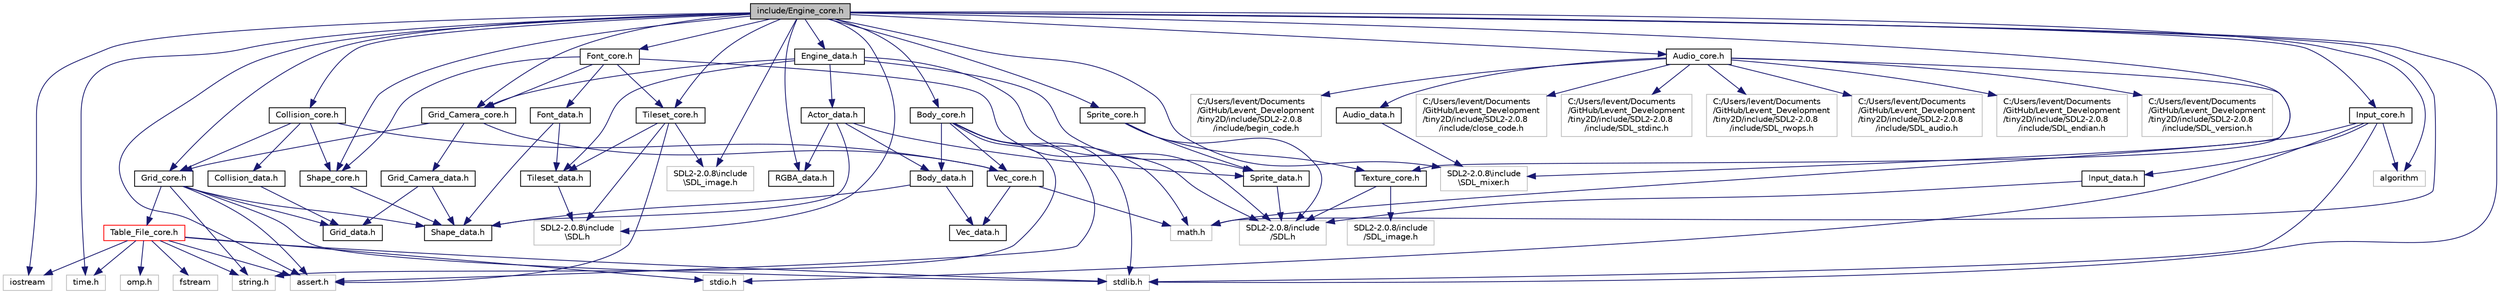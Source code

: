 digraph "include/Engine_core.h"
{
  edge [fontname="Helvetica",fontsize="10",labelfontname="Helvetica",labelfontsize="10"];
  node [fontname="Helvetica",fontsize="10",shape=record];
  Node0 [label="include/Engine_core.h",height=0.2,width=0.4,color="black", fillcolor="grey75", style="filled", fontcolor="black"];
  Node0 -> Node1 [color="midnightblue",fontsize="10",style="solid",fontname="Helvetica"];
  Node1 [label="iostream",height=0.2,width=0.4,color="grey75", fillcolor="white", style="filled"];
  Node0 -> Node2 [color="midnightblue",fontsize="10",style="solid",fontname="Helvetica"];
  Node2 [label="assert.h",height=0.2,width=0.4,color="grey75", fillcolor="white", style="filled"];
  Node0 -> Node3 [color="midnightblue",fontsize="10",style="solid",fontname="Helvetica"];
  Node3 [label="time.h",height=0.2,width=0.4,color="grey75", fillcolor="white", style="filled"];
  Node0 -> Node4 [color="midnightblue",fontsize="10",style="solid",fontname="Helvetica"];
  Node4 [label="SDL2-2.0.8\\include\l\\SDL.h",height=0.2,width=0.4,color="grey75", fillcolor="white", style="filled"];
  Node0 -> Node5 [color="midnightblue",fontsize="10",style="solid",fontname="Helvetica"];
  Node5 [label="SDL2-2.0.8\\include\l\\SDL_image.h",height=0.2,width=0.4,color="grey75", fillcolor="white", style="filled"];
  Node0 -> Node6 [color="midnightblue",fontsize="10",style="solid",fontname="Helvetica"];
  Node6 [label="SDL2-2.0.8\\include\l\\SDL_mixer.h",height=0.2,width=0.4,color="grey75", fillcolor="white", style="filled"];
  Node0 -> Node7 [color="midnightblue",fontsize="10",style="solid",fontname="Helvetica"];
  Node7 [label="Engine_data.h",height=0.2,width=0.4,color="black", fillcolor="white", style="filled",URL="$_engine__data_8h.html"];
  Node7 -> Node8 [color="midnightblue",fontsize="10",style="solid",fontname="Helvetica"];
  Node8 [label="SDL2-2.0.8/include\l/SDL.h",height=0.2,width=0.4,color="grey75", fillcolor="white", style="filled"];
  Node7 -> Node9 [color="midnightblue",fontsize="10",style="solid",fontname="Helvetica"];
  Node9 [label="Tileset_data.h",height=0.2,width=0.4,color="black", fillcolor="white", style="filled",URL="$_tileset__data_8h.html"];
  Node9 -> Node4 [color="midnightblue",fontsize="10",style="solid",fontname="Helvetica"];
  Node7 -> Node10 [color="midnightblue",fontsize="10",style="solid",fontname="Helvetica"];
  Node10 [label="Sprite_data.h",height=0.2,width=0.4,color="black", fillcolor="white", style="filled",URL="$_sprite__data_8h.html"];
  Node10 -> Node8 [color="midnightblue",fontsize="10",style="solid",fontname="Helvetica"];
  Node7 -> Node11 [color="midnightblue",fontsize="10",style="solid",fontname="Helvetica"];
  Node11 [label="Grid_Camera_core.h",height=0.2,width=0.4,color="black", fillcolor="white", style="filled",URL="$_grid___camera__core_8h.html"];
  Node11 -> Node12 [color="midnightblue",fontsize="10",style="solid",fontname="Helvetica"];
  Node12 [label="Vec_core.h",height=0.2,width=0.4,color="black", fillcolor="white", style="filled",URL="$_vec__core_8h.html"];
  Node12 -> Node13 [color="midnightblue",fontsize="10",style="solid",fontname="Helvetica"];
  Node13 [label="Vec_data.h",height=0.2,width=0.4,color="black", fillcolor="white", style="filled",URL="$_vec__data_8h.html"];
  Node12 -> Node14 [color="midnightblue",fontsize="10",style="solid",fontname="Helvetica"];
  Node14 [label="math.h",height=0.2,width=0.4,color="grey75", fillcolor="white", style="filled"];
  Node11 -> Node15 [color="midnightblue",fontsize="10",style="solid",fontname="Helvetica"];
  Node15 [label="Grid_Camera_data.h",height=0.2,width=0.4,color="black", fillcolor="white", style="filled",URL="$_grid___camera__data_8h.html"];
  Node15 -> Node16 [color="midnightblue",fontsize="10",style="solid",fontname="Helvetica"];
  Node16 [label="Shape_data.h",height=0.2,width=0.4,color="black", fillcolor="white", style="filled",URL="$_shape__data_8h.html"];
  Node15 -> Node17 [color="midnightblue",fontsize="10",style="solid",fontname="Helvetica"];
  Node17 [label="Grid_data.h",height=0.2,width=0.4,color="black", fillcolor="white", style="filled",URL="$_grid__data_8h.html"];
  Node11 -> Node18 [color="midnightblue",fontsize="10",style="solid",fontname="Helvetica"];
  Node18 [label="Grid_core.h",height=0.2,width=0.4,color="black", fillcolor="white", style="filled",URL="$_grid__core_8h.html"];
  Node18 -> Node2 [color="midnightblue",fontsize="10",style="solid",fontname="Helvetica"];
  Node18 -> Node19 [color="midnightblue",fontsize="10",style="solid",fontname="Helvetica"];
  Node19 [label="stdlib.h",height=0.2,width=0.4,color="grey75", fillcolor="white", style="filled"];
  Node18 -> Node20 [color="midnightblue",fontsize="10",style="solid",fontname="Helvetica"];
  Node20 [label="string.h",height=0.2,width=0.4,color="grey75", fillcolor="white", style="filled"];
  Node18 -> Node17 [color="midnightblue",fontsize="10",style="solid",fontname="Helvetica"];
  Node18 -> Node21 [color="midnightblue",fontsize="10",style="solid",fontname="Helvetica"];
  Node21 [label="Table_File_core.h",height=0.2,width=0.4,color="red", fillcolor="white", style="filled",URL="$_table___file__core_8h.html"];
  Node21 -> Node22 [color="midnightblue",fontsize="10",style="solid",fontname="Helvetica"];
  Node22 [label="stdio.h",height=0.2,width=0.4,color="grey75", fillcolor="white", style="filled"];
  Node21 -> Node19 [color="midnightblue",fontsize="10",style="solid",fontname="Helvetica"];
  Node21 -> Node20 [color="midnightblue",fontsize="10",style="solid",fontname="Helvetica"];
  Node21 -> Node2 [color="midnightblue",fontsize="10",style="solid",fontname="Helvetica"];
  Node21 -> Node23 [color="midnightblue",fontsize="10",style="solid",fontname="Helvetica"];
  Node23 [label="omp.h",height=0.2,width=0.4,color="grey75", fillcolor="white", style="filled"];
  Node21 -> Node1 [color="midnightblue",fontsize="10",style="solid",fontname="Helvetica"];
  Node21 -> Node24 [color="midnightblue",fontsize="10",style="solid",fontname="Helvetica"];
  Node24 [label="fstream",height=0.2,width=0.4,color="grey75", fillcolor="white", style="filled"];
  Node21 -> Node3 [color="midnightblue",fontsize="10",style="solid",fontname="Helvetica"];
  Node18 -> Node16 [color="midnightblue",fontsize="10",style="solid",fontname="Helvetica"];
  Node7 -> Node28 [color="midnightblue",fontsize="10",style="solid",fontname="Helvetica"];
  Node28 [label="Actor_data.h",height=0.2,width=0.4,color="black", fillcolor="white", style="filled",URL="$_actor__data_8h.html"];
  Node28 -> Node16 [color="midnightblue",fontsize="10",style="solid",fontname="Helvetica"];
  Node28 -> Node10 [color="midnightblue",fontsize="10",style="solid",fontname="Helvetica"];
  Node28 -> Node29 [color="midnightblue",fontsize="10",style="solid",fontname="Helvetica"];
  Node29 [label="Body_data.h",height=0.2,width=0.4,color="black", fillcolor="white", style="filled",URL="$_body__data_8h.html"];
  Node29 -> Node16 [color="midnightblue",fontsize="10",style="solid",fontname="Helvetica"];
  Node29 -> Node13 [color="midnightblue",fontsize="10",style="solid",fontname="Helvetica"];
  Node28 -> Node30 [color="midnightblue",fontsize="10",style="solid",fontname="Helvetica"];
  Node30 [label="RGBA_data.h",height=0.2,width=0.4,color="black", fillcolor="white", style="filled",URL="$_r_g_b_a__data_8h.html"];
  Node0 -> Node31 [color="midnightblue",fontsize="10",style="solid",fontname="Helvetica"];
  Node31 [label="Audio_core.h",height=0.2,width=0.4,color="black", fillcolor="white", style="filled",URL="$_audio__core_8h.html"];
  Node31 -> Node6 [color="midnightblue",fontsize="10",style="solid",fontname="Helvetica"];
  Node31 -> Node32 [color="midnightblue",fontsize="10",style="solid",fontname="Helvetica"];
  Node32 [label="C:/Users/levent/Documents\l/GitHub/Levent_Development\l/tiny2D/include/SDL2-2.0.8\l/include/SDL_stdinc.h",height=0.2,width=0.4,color="grey75", fillcolor="white", style="filled"];
  Node31 -> Node33 [color="midnightblue",fontsize="10",style="solid",fontname="Helvetica"];
  Node33 [label="C:/Users/levent/Documents\l/GitHub/Levent_Development\l/tiny2D/include/SDL2-2.0.8\l/include/SDL_rwops.h",height=0.2,width=0.4,color="grey75", fillcolor="white", style="filled"];
  Node31 -> Node34 [color="midnightblue",fontsize="10",style="solid",fontname="Helvetica"];
  Node34 [label="C:/Users/levent/Documents\l/GitHub/Levent_Development\l/tiny2D/include/SDL2-2.0.8\l/include/SDL_audio.h",height=0.2,width=0.4,color="grey75", fillcolor="white", style="filled"];
  Node31 -> Node35 [color="midnightblue",fontsize="10",style="solid",fontname="Helvetica"];
  Node35 [label="C:/Users/levent/Documents\l/GitHub/Levent_Development\l/tiny2D/include/SDL2-2.0.8\l/include/SDL_endian.h",height=0.2,width=0.4,color="grey75", fillcolor="white", style="filled"];
  Node31 -> Node36 [color="midnightblue",fontsize="10",style="solid",fontname="Helvetica"];
  Node36 [label="C:/Users/levent/Documents\l/GitHub/Levent_Development\l/tiny2D/include/SDL2-2.0.8\l/include/SDL_version.h",height=0.2,width=0.4,color="grey75", fillcolor="white", style="filled"];
  Node31 -> Node37 [color="midnightblue",fontsize="10",style="solid",fontname="Helvetica"];
  Node37 [label="C:/Users/levent/Documents\l/GitHub/Levent_Development\l/tiny2D/include/SDL2-2.0.8\l/include/begin_code.h",height=0.2,width=0.4,color="grey75", fillcolor="white", style="filled"];
  Node31 -> Node38 [color="midnightblue",fontsize="10",style="solid",fontname="Helvetica"];
  Node38 [label="C:/Users/levent/Documents\l/GitHub/Levent_Development\l/tiny2D/include/SDL2-2.0.8\l/include/close_code.h",height=0.2,width=0.4,color="grey75", fillcolor="white", style="filled"];
  Node31 -> Node39 [color="midnightblue",fontsize="10",style="solid",fontname="Helvetica"];
  Node39 [label="Audio_data.h",height=0.2,width=0.4,color="black", fillcolor="white", style="filled",URL="$_audio__data_8h.html"];
  Node39 -> Node6 [color="midnightblue",fontsize="10",style="solid",fontname="Helvetica"];
  Node0 -> Node40 [color="midnightblue",fontsize="10",style="solid",fontname="Helvetica"];
  Node40 [label="Texture_core.h",height=0.2,width=0.4,color="black", fillcolor="white", style="filled",URL="$_texture__core_8h.html"];
  Node40 -> Node8 [color="midnightblue",fontsize="10",style="solid",fontname="Helvetica"];
  Node40 -> Node41 [color="midnightblue",fontsize="10",style="solid",fontname="Helvetica"];
  Node41 [label="SDL2-2.0.8/include\l/SDL_image.h",height=0.2,width=0.4,color="grey75", fillcolor="white", style="filled"];
  Node0 -> Node42 [color="midnightblue",fontsize="10",style="solid",fontname="Helvetica"];
  Node42 [label="Shape_core.h",height=0.2,width=0.4,color="black", fillcolor="white", style="filled",URL="$_shape__core_8h.html"];
  Node42 -> Node16 [color="midnightblue",fontsize="10",style="solid",fontname="Helvetica"];
  Node0 -> Node43 [color="midnightblue",fontsize="10",style="solid",fontname="Helvetica"];
  Node43 [label="Font_core.h",height=0.2,width=0.4,color="black", fillcolor="white", style="filled",URL="$_font__core_8h.html"];
  Node43 -> Node44 [color="midnightblue",fontsize="10",style="solid",fontname="Helvetica"];
  Node44 [label="Font_data.h",height=0.2,width=0.4,color="black", fillcolor="white", style="filled",URL="$_font__data_8h.html"];
  Node44 -> Node9 [color="midnightblue",fontsize="10",style="solid",fontname="Helvetica"];
  Node44 -> Node16 [color="midnightblue",fontsize="10",style="solid",fontname="Helvetica"];
  Node43 -> Node45 [color="midnightblue",fontsize="10",style="solid",fontname="Helvetica"];
  Node45 [label="Tileset_core.h",height=0.2,width=0.4,color="black", fillcolor="white", style="filled",URL="$_tileset__core_8h.html"];
  Node45 -> Node2 [color="midnightblue",fontsize="10",style="solid",fontname="Helvetica"];
  Node45 -> Node9 [color="midnightblue",fontsize="10",style="solid",fontname="Helvetica"];
  Node45 -> Node4 [color="midnightblue",fontsize="10",style="solid",fontname="Helvetica"];
  Node45 -> Node5 [color="midnightblue",fontsize="10",style="solid",fontname="Helvetica"];
  Node43 -> Node11 [color="midnightblue",fontsize="10",style="solid",fontname="Helvetica"];
  Node43 -> Node42 [color="midnightblue",fontsize="10",style="solid",fontname="Helvetica"];
  Node43 -> Node8 [color="midnightblue",fontsize="10",style="solid",fontname="Helvetica"];
  Node0 -> Node46 [color="midnightblue",fontsize="10",style="solid",fontname="Helvetica"];
  Node46 [label="Collision_core.h",height=0.2,width=0.4,color="black", fillcolor="white", style="filled",URL="$_collision__core_8h.html"];
  Node46 -> Node47 [color="midnightblue",fontsize="10",style="solid",fontname="Helvetica"];
  Node47 [label="Collision_data.h",height=0.2,width=0.4,color="black", fillcolor="white", style="filled",URL="$_collision__data_8h.html"];
  Node47 -> Node17 [color="midnightblue",fontsize="10",style="solid",fontname="Helvetica"];
  Node46 -> Node42 [color="midnightblue",fontsize="10",style="solid",fontname="Helvetica"];
  Node46 -> Node18 [color="midnightblue",fontsize="10",style="solid",fontname="Helvetica"];
  Node46 -> Node12 [color="midnightblue",fontsize="10",style="solid",fontname="Helvetica"];
  Node0 -> Node48 [color="midnightblue",fontsize="10",style="solid",fontname="Helvetica"];
  Node48 [label="Input_core.h",height=0.2,width=0.4,color="black", fillcolor="white", style="filled",URL="$_input__core_8h.html"];
  Node48 -> Node49 [color="midnightblue",fontsize="10",style="solid",fontname="Helvetica"];
  Node49 [label="Input_data.h",height=0.2,width=0.4,color="black", fillcolor="white", style="filled",URL="$_input__data_8h.html"];
  Node49 -> Node8 [color="midnightblue",fontsize="10",style="solid",fontname="Helvetica"];
  Node48 -> Node22 [color="midnightblue",fontsize="10",style="solid",fontname="Helvetica"];
  Node48 -> Node19 [color="midnightblue",fontsize="10",style="solid",fontname="Helvetica"];
  Node48 -> Node50 [color="midnightblue",fontsize="10",style="solid",fontname="Helvetica"];
  Node50 [label="algorithm",height=0.2,width=0.4,color="grey75", fillcolor="white", style="filled"];
  Node48 -> Node14 [color="midnightblue",fontsize="10",style="solid",fontname="Helvetica"];
  Node0 -> Node19 [color="midnightblue",fontsize="10",style="solid",fontname="Helvetica"];
  Node0 -> Node14 [color="midnightblue",fontsize="10",style="solid",fontname="Helvetica"];
  Node0 -> Node50 [color="midnightblue",fontsize="10",style="solid",fontname="Helvetica"];
  Node0 -> Node45 [color="midnightblue",fontsize="10",style="solid",fontname="Helvetica"];
  Node0 -> Node18 [color="midnightblue",fontsize="10",style="solid",fontname="Helvetica"];
  Node0 -> Node11 [color="midnightblue",fontsize="10",style="solid",fontname="Helvetica"];
  Node0 -> Node51 [color="midnightblue",fontsize="10",style="solid",fontname="Helvetica"];
  Node51 [label="Sprite_core.h",height=0.2,width=0.4,color="black", fillcolor="white", style="filled",URL="$_sprite__core_8h.html"];
  Node51 -> Node10 [color="midnightblue",fontsize="10",style="solid",fontname="Helvetica"];
  Node51 -> Node40 [color="midnightblue",fontsize="10",style="solid",fontname="Helvetica"];
  Node51 -> Node8 [color="midnightblue",fontsize="10",style="solid",fontname="Helvetica"];
  Node0 -> Node52 [color="midnightblue",fontsize="10",style="solid",fontname="Helvetica"];
  Node52 [label="Body_core.h",height=0.2,width=0.4,color="black", fillcolor="white", style="filled",URL="$_body__core_8h.html"];
  Node52 -> Node29 [color="midnightblue",fontsize="10",style="solid",fontname="Helvetica"];
  Node52 -> Node12 [color="midnightblue",fontsize="10",style="solid",fontname="Helvetica"];
  Node52 -> Node2 [color="midnightblue",fontsize="10",style="solid",fontname="Helvetica"];
  Node52 -> Node19 [color="midnightblue",fontsize="10",style="solid",fontname="Helvetica"];
  Node52 -> Node20 [color="midnightblue",fontsize="10",style="solid",fontname="Helvetica"];
  Node52 -> Node14 [color="midnightblue",fontsize="10",style="solid",fontname="Helvetica"];
  Node0 -> Node30 [color="midnightblue",fontsize="10",style="solid",fontname="Helvetica"];
}
